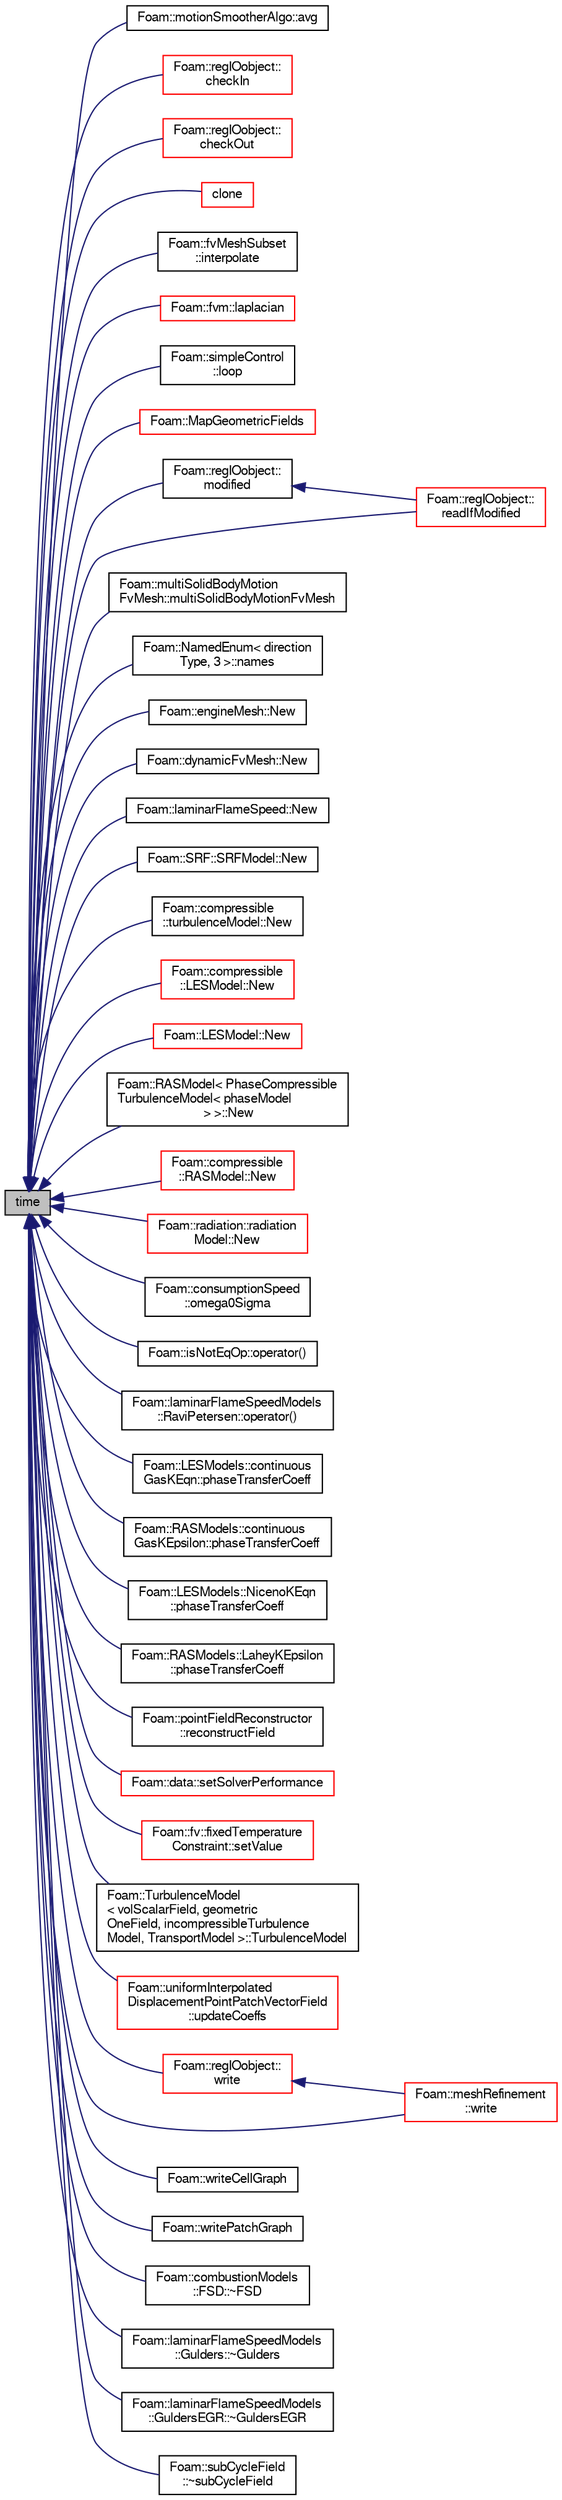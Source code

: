 digraph "time"
{
  bgcolor="transparent";
  edge [fontname="FreeSans",fontsize="10",labelfontname="FreeSans",labelfontsize="10"];
  node [fontname="FreeSans",fontsize="10",shape=record];
  rankdir="LR";
  Node2636 [label="time",height=0.2,width=0.4,color="black", fillcolor="grey75", style="filled", fontcolor="black"];
  Node2636 -> Node2637 [dir="back",color="midnightblue",fontsize="10",style="solid",fontname="FreeSans"];
  Node2637 [label="Foam::motionSmootherAlgo::avg",height=0.2,width=0.4,color="black",URL="$a21550.html#a1e9ece659896c4f16989da23808fd724"];
  Node2636 -> Node2638 [dir="back",color="midnightblue",fontsize="10",style="solid",fontname="FreeSans"];
  Node2638 [label="Foam::regIOobject::\lcheckIn",height=0.2,width=0.4,color="red",URL="$a26334.html#af9e300b410088279d671077efe9751f8",tooltip="Add object to registry. "];
  Node2636 -> Node2674 [dir="back",color="midnightblue",fontsize="10",style="solid",fontname="FreeSans"];
  Node2674 [label="Foam::regIOobject::\lcheckOut",height=0.2,width=0.4,color="red",URL="$a26334.html#aca37b66bfd7214d80ab764b883b5bfc6",tooltip="Remove object from registry. "];
  Node2636 -> Node2677 [dir="back",color="midnightblue",fontsize="10",style="solid",fontname="FreeSans"];
  Node2677 [label="clone",height=0.2,width=0.4,color="red",URL="$a26142.html#a2586aa9ac4b54cdfc2bb9ed7780d4602",tooltip="Clone. "];
  Node2636 -> Node2810 [dir="back",color="midnightblue",fontsize="10",style="solid",fontname="FreeSans"];
  Node2810 [label="Foam::fvMeshSubset\l::interpolate",height=0.2,width=0.4,color="black",URL="$a22790.html#af29c14b4173f895e299b9fd7b59c3ab4",tooltip="Map point field. "];
  Node2636 -> Node2811 [dir="back",color="midnightblue",fontsize="10",style="solid",fontname="FreeSans"];
  Node2811 [label="Foam::fvm::laplacian",height=0.2,width=0.4,color="red",URL="$a21135.html#a05679b154654e47e9f1e2fbd2bc0bae0"];
  Node2636 -> Node2958 [dir="back",color="midnightblue",fontsize="10",style="solid",fontname="FreeSans"];
  Node2958 [label="Foam::simpleControl\l::loop",height=0.2,width=0.4,color="black",URL="$a21938.html#adf77b77054c2d4c23b70556fe767f23e",tooltip="Loop loop. "];
  Node2636 -> Node2959 [dir="back",color="midnightblue",fontsize="10",style="solid",fontname="FreeSans"];
  Node2959 [label="Foam::MapGeometricFields",height=0.2,width=0.4,color="red",URL="$a21124.html#a9d3ebd661138caaaf855b4f69a0999be",tooltip="Generic Geometric field mapper. "];
  Node2636 -> Node2961 [dir="back",color="midnightblue",fontsize="10",style="solid",fontname="FreeSans"];
  Node2961 [label="Foam::regIOobject::\lmodified",height=0.2,width=0.4,color="black",URL="$a26334.html#a5146474f106b82e0ea2cc2e11653aca9",tooltip="Return true if the object&#39;s file (or files for objectRegistry) "];
  Node2961 -> Node2962 [dir="back",color="midnightblue",fontsize="10",style="solid",fontname="FreeSans"];
  Node2962 [label="Foam::regIOobject::\lreadIfModified",height=0.2,width=0.4,color="red",URL="$a26334.html#ab3005060b61f06fc4dcee23a2597d20c",tooltip="Read object if modified (as set by call to modified) "];
  Node2636 -> Node3791 [dir="back",color="midnightblue",fontsize="10",style="solid",fontname="FreeSans"];
  Node3791 [label="Foam::multiSolidBodyMotion\lFvMesh::multiSolidBodyMotionFvMesh",height=0.2,width=0.4,color="black",URL="$a21374.html#a51e921d3df17b3742d31ef77f0732942",tooltip="Construct from IOobject. "];
  Node2636 -> Node2644 [dir="back",color="midnightblue",fontsize="10",style="solid",fontname="FreeSans"];
  Node2644 [label="Foam::NamedEnum\< direction\lType, 3 \>::names",height=0.2,width=0.4,color="black",URL="$a25998.html#a7350da3a0edd92cd11e6c479c9967dc8"];
  Node2636 -> Node3770 [dir="back",color="midnightblue",fontsize="10",style="solid",fontname="FreeSans"];
  Node3770 [label="Foam::engineMesh::New",height=0.2,width=0.4,color="black",URL="$a21802.html#ad7840737ba4c2ed1ec1756bed970676a",tooltip="Select null constructed. "];
  Node2636 -> Node3787 [dir="back",color="midnightblue",fontsize="10",style="solid",fontname="FreeSans"];
  Node3787 [label="Foam::dynamicFvMesh::New",height=0.2,width=0.4,color="black",URL="$a21358.html#a592e546145f06484136ce294bc4c39d9",tooltip="Select null constructed. "];
  Node2636 -> Node3795 [dir="back",color="midnightblue",fontsize="10",style="solid",fontname="FreeSans"];
  Node3795 [label="Foam::laminarFlameSpeed::New",height=0.2,width=0.4,color="black",URL="$a29834.html#ac008a7bf61538bf77b228efde2058b79"];
  Node2636 -> Node3821 [dir="back",color="midnightblue",fontsize="10",style="solid",fontname="FreeSans"];
  Node3821 [label="Foam::SRF::SRFModel::New",height=0.2,width=0.4,color="black",URL="$a21962.html#acde5a0ffced46613902ba3da6d3fe121",tooltip="Return a reference to the selected SRF model. "];
  Node2636 -> Node3822 [dir="back",color="midnightblue",fontsize="10",style="solid",fontname="FreeSans"];
  Node3822 [label="Foam::compressible\l::turbulenceModel::New",height=0.2,width=0.4,color="black",URL="$a30818.html#a3142efab8d52314690e1f5366b1cdbbe",tooltip="Return a reference to the selected turbulence model. "];
  Node2636 -> Node3826 [dir="back",color="midnightblue",fontsize="10",style="solid",fontname="FreeSans"];
  Node3826 [label="Foam::compressible\l::LESModel::New",height=0.2,width=0.4,color="red",URL="$a30634.html#af4e6abb8d2e79b8b3eaca38a096c83d1",tooltip="Return a reference to the selected LES model. "];
  Node2636 -> Node3828 [dir="back",color="midnightblue",fontsize="10",style="solid",fontname="FreeSans"];
  Node3828 [label="Foam::LESModel::New",height=0.2,width=0.4,color="red",URL="$a31214.html#a0e29eca4c0af7352ec0a454c985dfece",tooltip="Return a reference to the selected LES model. "];
  Node2636 -> Node3831 [dir="back",color="midnightblue",fontsize="10",style="solid",fontname="FreeSans"];
  Node3831 [label="Foam::RASModel\< PhaseCompressible\lTurbulenceModel\< phaseModel\l \> \>::New",height=0.2,width=0.4,color="black",URL="$a31306.html#a8c206abb12d5349d3c8e098ccbb31de0",tooltip="Return a reference to the selected RAS model. "];
  Node2636 -> Node3832 [dir="back",color="midnightblue",fontsize="10",style="solid",fontname="FreeSans"];
  Node3832 [label="Foam::compressible\l::RASModel::New",height=0.2,width=0.4,color="red",URL="$a30758.html#a491e148b3619e34185534185901d5b6b",tooltip="Return a reference to the selected RAS model. "];
  Node2636 -> Node3841 [dir="back",color="midnightblue",fontsize="10",style="solid",fontname="FreeSans"];
  Node3841 [label="Foam::radiation::radiation\lModel::New",height=0.2,width=0.4,color="red",URL="$a30042.html#ae3b9ebfd6e0fafd4254fda4dd144cc5a",tooltip="Return a reference to the selected radiation model. "];
  Node2636 -> Node4695 [dir="back",color="midnightblue",fontsize="10",style="solid",fontname="FreeSans"];
  Node4695 [label="Foam::consumptionSpeed\l::omega0Sigma",height=0.2,width=0.4,color="black",URL="$a21242.html#a99012a7b9c7b26d58a42e197be9fce4c",tooltip="Return speed consumption rate temp. "];
  Node2636 -> Node4696 [dir="back",color="midnightblue",fontsize="10",style="solid",fontname="FreeSans"];
  Node4696 [label="Foam::isNotEqOp::operator()",height=0.2,width=0.4,color="black",URL="$a29274.html#a01862be47ab4909fe7ca306a60a0b067"];
  Node2636 -> Node4697 [dir="back",color="midnightblue",fontsize="10",style="solid",fontname="FreeSans"];
  Node4697 [label="Foam::laminarFlameSpeedModels\l::RaviPetersen::operator()",height=0.2,width=0.4,color="black",URL="$a29838.html#ae4d40a141175fe4155823a055bdeabab",tooltip="Return the laminar flame speed [m/s]. "];
  Node2636 -> Node4698 [dir="back",color="midnightblue",fontsize="10",style="solid",fontname="FreeSans"];
  Node4698 [label="Foam::LESModels::continuous\lGasKEqn::phaseTransferCoeff",height=0.2,width=0.4,color="black",URL="$a31166.html#a77730349d149826f1f8dd7b9b67bb169"];
  Node2636 -> Node4699 [dir="back",color="midnightblue",fontsize="10",style="solid",fontname="FreeSans"];
  Node4699 [label="Foam::RASModels::continuous\lGasKEpsilon::phaseTransferCoeff",height=0.2,width=0.4,color="black",URL="$a31182.html#a77730349d149826f1f8dd7b9b67bb169"];
  Node2636 -> Node4700 [dir="back",color="midnightblue",fontsize="10",style="solid",fontname="FreeSans"];
  Node4700 [label="Foam::LESModels::NicenoKEqn\l::phaseTransferCoeff",height=0.2,width=0.4,color="black",URL="$a31170.html#a77730349d149826f1f8dd7b9b67bb169"];
  Node2636 -> Node4701 [dir="back",color="midnightblue",fontsize="10",style="solid",fontname="FreeSans"];
  Node4701 [label="Foam::RASModels::LaheyKEpsilon\l::phaseTransferCoeff",height=0.2,width=0.4,color="black",URL="$a31186.html#a77730349d149826f1f8dd7b9b67bb169"];
  Node2636 -> Node2962 [dir="back",color="midnightblue",fontsize="10",style="solid",fontname="FreeSans"];
  Node2636 -> Node4320 [dir="back",color="midnightblue",fontsize="10",style="solid",fontname="FreeSans"];
  Node4320 [label="Foam::pointFieldReconstructor\l::reconstructField",height=0.2,width=0.4,color="black",URL="$a28654.html#a3e2b40e9c2972d2d28385935a616502b"];
  Node2636 -> Node4702 [dir="back",color="midnightblue",fontsize="10",style="solid",fontname="FreeSans"];
  Node4702 [label="Foam::data::setSolverPerformance",height=0.2,width=0.4,color="red",URL="$a27106.html#a190c1e728c1cb63d3dd25d34aaf2fde3",tooltip="Add/set the solverPerformance entry for the named field. "];
  Node2636 -> Node3081 [dir="back",color="midnightblue",fontsize="10",style="solid",fontname="FreeSans"];
  Node3081 [label="Foam::fv::fixedTemperature\lConstraint::setValue",height=0.2,width=0.4,color="red",URL="$a23430.html#a14a2a47dd256cb0c8b14bd4efe1fef04",tooltip="Scalar. "];
  Node2636 -> Node4261 [dir="back",color="midnightblue",fontsize="10",style="solid",fontname="FreeSans"];
  Node4261 [label="Foam::TurbulenceModel\l\< volScalarField, geometric\lOneField, incompressibleTurbulence\lModel, TransportModel \>::TurbulenceModel",height=0.2,width=0.4,color="black",URL="$a31310.html#a5ac876188792e5bb3a8a73e46d77fd33",tooltip="Construct. "];
  Node2636 -> Node4507 [dir="back",color="midnightblue",fontsize="10",style="solid",fontname="FreeSans"];
  Node4507 [label="Foam::uniformInterpolated\lDisplacementPointPatchVectorField\l::updateCoeffs",height=0.2,width=0.4,color="red",URL="$a23422.html#a7e24eafac629d3733181cd942d4c902f",tooltip="Update the coefficients associated with the patch field. "];
  Node2636 -> Node4705 [dir="back",color="midnightblue",fontsize="10",style="solid",fontname="FreeSans"];
  Node4705 [label="Foam::regIOobject::\lwrite",height=0.2,width=0.4,color="red",URL="$a26334.html#ad48b7b943e88478c15879659cce7aebc",tooltip="Write using setting from DB. "];
  Node4705 -> Node4714 [dir="back",color="midnightblue",fontsize="10",style="solid",fontname="FreeSans"];
  Node4714 [label="Foam::meshRefinement\l::write",height=0.2,width=0.4,color="red",URL="$a24662.html#ad48b7b943e88478c15879659cce7aebc",tooltip="Write mesh and all data. "];
  Node2636 -> Node4714 [dir="back",color="midnightblue",fontsize="10",style="solid",fontname="FreeSans"];
  Node2636 -> Node4749 [dir="back",color="midnightblue",fontsize="10",style="solid",fontname="FreeSans"];
  Node4749 [label="Foam::writeCellGraph",height=0.2,width=0.4,color="black",URL="$a21124.html#a547c50592023b35182f707df90797abb"];
  Node2636 -> Node4750 [dir="back",color="midnightblue",fontsize="10",style="solid",fontname="FreeSans"];
  Node4750 [label="Foam::writePatchGraph",height=0.2,width=0.4,color="black",URL="$a21124.html#afc87ecb8ef9e8bcf8e44f36613fafddf"];
  Node2636 -> Node4603 [dir="back",color="midnightblue",fontsize="10",style="solid",fontname="FreeSans"];
  Node4603 [label="Foam::combustionModels\l::FSD::~FSD",height=0.2,width=0.4,color="black",URL="$a21238.html#ace0fc80069db69d09e51a5a3c67586ee"];
  Node2636 -> Node4751 [dir="back",color="midnightblue",fontsize="10",style="solid",fontname="FreeSans"];
  Node4751 [label="Foam::laminarFlameSpeedModels\l::Gulders::~Gulders",height=0.2,width=0.4,color="black",URL="$a29826.html#a4eb643ef227709f8484a08145ae808c2",tooltip="Destructor. "];
  Node2636 -> Node4752 [dir="back",color="midnightblue",fontsize="10",style="solid",fontname="FreeSans"];
  Node4752 [label="Foam::laminarFlameSpeedModels\l::GuldersEGR::~GuldersEGR",height=0.2,width=0.4,color="black",URL="$a29830.html#a1e269f10c57da667ac0f13e58cfae849",tooltip="Destructor. "];
  Node2636 -> Node4753 [dir="back",color="midnightblue",fontsize="10",style="solid",fontname="FreeSans"];
  Node4753 [label="Foam::subCycleField\l::~subCycleField",height=0.2,width=0.4,color="black",URL="$a25646.html#a54b8b7d600687b3af2894ee7b62fc962",tooltip="Destructor. "];
}
